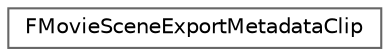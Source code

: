 digraph "Graphical Class Hierarchy"
{
 // INTERACTIVE_SVG=YES
 // LATEX_PDF_SIZE
  bgcolor="transparent";
  edge [fontname=Helvetica,fontsize=10,labelfontname=Helvetica,labelfontsize=10];
  node [fontname=Helvetica,fontsize=10,shape=box,height=0.2,width=0.4];
  rankdir="LR";
  Node0 [id="Node000000",label="FMovieSceneExportMetadataClip",height=0.2,width=0.4,color="grey40", fillcolor="white", style="filled",URL="$da/dcd/structFMovieSceneExportMetadataClip.html",tooltip=" "];
}
